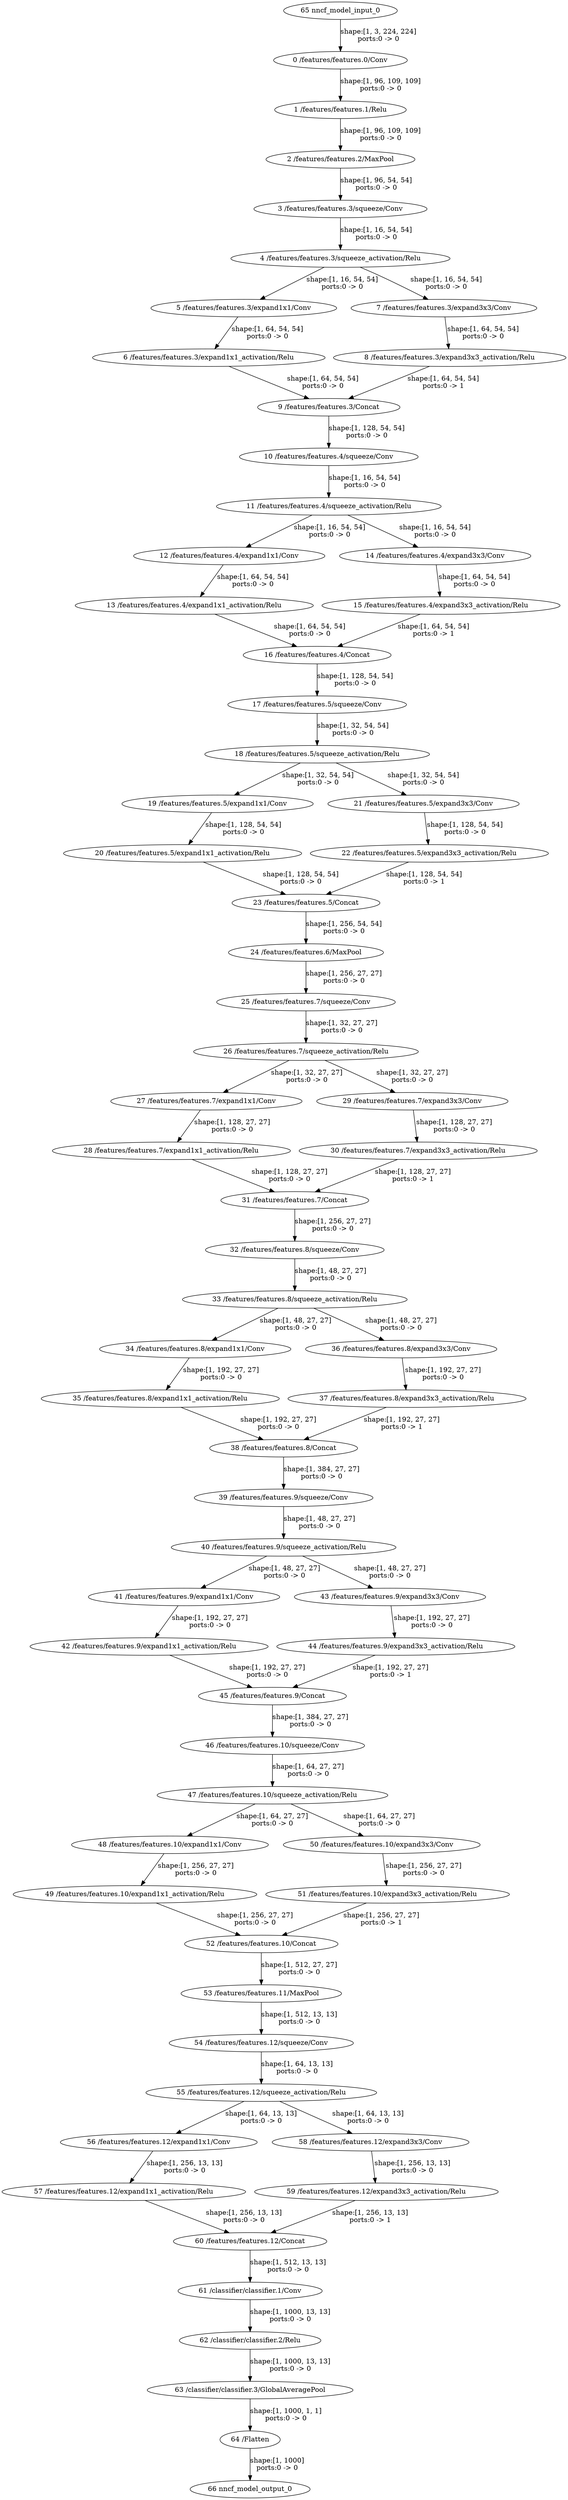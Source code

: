 strict digraph  {
"0 /features/features.0/Conv" [id=0, type=Conv];
"1 /features/features.1/Relu" [id=1, type=Relu];
"2 /features/features.2/MaxPool" [id=2, type=MaxPool];
"3 /features/features.3/squeeze/Conv" [id=3, type=Conv];
"4 /features/features.3/squeeze_activation/Relu" [id=4, type=Relu];
"5 /features/features.3/expand1x1/Conv" [id=5, type=Conv];
"6 /features/features.3/expand1x1_activation/Relu" [id=6, type=Relu];
"7 /features/features.3/expand3x3/Conv" [id=7, type=Conv];
"8 /features/features.3/expand3x3_activation/Relu" [id=8, type=Relu];
"9 /features/features.3/Concat" [id=9, type=Concat];
"10 /features/features.4/squeeze/Conv" [id=10, type=Conv];
"11 /features/features.4/squeeze_activation/Relu" [id=11, type=Relu];
"12 /features/features.4/expand1x1/Conv" [id=12, type=Conv];
"13 /features/features.4/expand1x1_activation/Relu" [id=13, type=Relu];
"14 /features/features.4/expand3x3/Conv" [id=14, type=Conv];
"15 /features/features.4/expand3x3_activation/Relu" [id=15, type=Relu];
"16 /features/features.4/Concat" [id=16, type=Concat];
"17 /features/features.5/squeeze/Conv" [id=17, type=Conv];
"18 /features/features.5/squeeze_activation/Relu" [id=18, type=Relu];
"19 /features/features.5/expand1x1/Conv" [id=19, type=Conv];
"20 /features/features.5/expand1x1_activation/Relu" [id=20, type=Relu];
"21 /features/features.5/expand3x3/Conv" [id=21, type=Conv];
"22 /features/features.5/expand3x3_activation/Relu" [id=22, type=Relu];
"23 /features/features.5/Concat" [id=23, type=Concat];
"24 /features/features.6/MaxPool" [id=24, type=MaxPool];
"25 /features/features.7/squeeze/Conv" [id=25, type=Conv];
"26 /features/features.7/squeeze_activation/Relu" [id=26, type=Relu];
"27 /features/features.7/expand1x1/Conv" [id=27, type=Conv];
"28 /features/features.7/expand1x1_activation/Relu" [id=28, type=Relu];
"29 /features/features.7/expand3x3/Conv" [id=29, type=Conv];
"30 /features/features.7/expand3x3_activation/Relu" [id=30, type=Relu];
"31 /features/features.7/Concat" [id=31, type=Concat];
"32 /features/features.8/squeeze/Conv" [id=32, type=Conv];
"33 /features/features.8/squeeze_activation/Relu" [id=33, type=Relu];
"34 /features/features.8/expand1x1/Conv" [id=34, type=Conv];
"35 /features/features.8/expand1x1_activation/Relu" [id=35, type=Relu];
"36 /features/features.8/expand3x3/Conv" [id=36, type=Conv];
"37 /features/features.8/expand3x3_activation/Relu" [id=37, type=Relu];
"38 /features/features.8/Concat" [id=38, type=Concat];
"39 /features/features.9/squeeze/Conv" [id=39, type=Conv];
"40 /features/features.9/squeeze_activation/Relu" [id=40, type=Relu];
"41 /features/features.9/expand1x1/Conv" [id=41, type=Conv];
"42 /features/features.9/expand1x1_activation/Relu" [id=42, type=Relu];
"43 /features/features.9/expand3x3/Conv" [id=43, type=Conv];
"44 /features/features.9/expand3x3_activation/Relu" [id=44, type=Relu];
"45 /features/features.9/Concat" [id=45, type=Concat];
"46 /features/features.10/squeeze/Conv" [id=46, type=Conv];
"47 /features/features.10/squeeze_activation/Relu" [id=47, type=Relu];
"48 /features/features.10/expand1x1/Conv" [id=48, type=Conv];
"49 /features/features.10/expand1x1_activation/Relu" [id=49, type=Relu];
"50 /features/features.10/expand3x3/Conv" [id=50, type=Conv];
"51 /features/features.10/expand3x3_activation/Relu" [id=51, type=Relu];
"52 /features/features.10/Concat" [id=52, type=Concat];
"53 /features/features.11/MaxPool" [id=53, type=MaxPool];
"54 /features/features.12/squeeze/Conv" [id=54, type=Conv];
"55 /features/features.12/squeeze_activation/Relu" [id=55, type=Relu];
"56 /features/features.12/expand1x1/Conv" [id=56, type=Conv];
"57 /features/features.12/expand1x1_activation/Relu" [id=57, type=Relu];
"58 /features/features.12/expand3x3/Conv" [id=58, type=Conv];
"59 /features/features.12/expand3x3_activation/Relu" [id=59, type=Relu];
"60 /features/features.12/Concat" [id=60, type=Concat];
"61 /classifier/classifier.1/Conv" [id=61, type=Conv];
"62 /classifier/classifier.2/Relu" [id=62, type=Relu];
"63 /classifier/classifier.3/GlobalAveragePool" [id=63, type=GlobalAveragePool];
"64 /Flatten" [id=64, type=Flatten];
"65 nncf_model_input_0" [id=65, type=nncf_model_input];
"66 nncf_model_output_0" [id=66, type=nncf_model_output];
"0 /features/features.0/Conv" -> "1 /features/features.1/Relu"  [label="shape:[1, 96, 109, 109]\nports:0 -> 0", style=solid];
"1 /features/features.1/Relu" -> "2 /features/features.2/MaxPool"  [label="shape:[1, 96, 109, 109]\nports:0 -> 0", style=solid];
"2 /features/features.2/MaxPool" -> "3 /features/features.3/squeeze/Conv"  [label="shape:[1, 96, 54, 54]\nports:0 -> 0", style=solid];
"3 /features/features.3/squeeze/Conv" -> "4 /features/features.3/squeeze_activation/Relu"  [label="shape:[1, 16, 54, 54]\nports:0 -> 0", style=solid];
"4 /features/features.3/squeeze_activation/Relu" -> "5 /features/features.3/expand1x1/Conv"  [label="shape:[1, 16, 54, 54]\nports:0 -> 0", style=solid];
"4 /features/features.3/squeeze_activation/Relu" -> "7 /features/features.3/expand3x3/Conv"  [label="shape:[1, 16, 54, 54]\nports:0 -> 0", style=solid];
"5 /features/features.3/expand1x1/Conv" -> "6 /features/features.3/expand1x1_activation/Relu"  [label="shape:[1, 64, 54, 54]\nports:0 -> 0", style=solid];
"6 /features/features.3/expand1x1_activation/Relu" -> "9 /features/features.3/Concat"  [label="shape:[1, 64, 54, 54]\nports:0 -> 0", style=solid];
"7 /features/features.3/expand3x3/Conv" -> "8 /features/features.3/expand3x3_activation/Relu"  [label="shape:[1, 64, 54, 54]\nports:0 -> 0", style=solid];
"8 /features/features.3/expand3x3_activation/Relu" -> "9 /features/features.3/Concat"  [label="shape:[1, 64, 54, 54]\nports:0 -> 1", style=solid];
"9 /features/features.3/Concat" -> "10 /features/features.4/squeeze/Conv"  [label="shape:[1, 128, 54, 54]\nports:0 -> 0", style=solid];
"10 /features/features.4/squeeze/Conv" -> "11 /features/features.4/squeeze_activation/Relu"  [label="shape:[1, 16, 54, 54]\nports:0 -> 0", style=solid];
"11 /features/features.4/squeeze_activation/Relu" -> "12 /features/features.4/expand1x1/Conv"  [label="shape:[1, 16, 54, 54]\nports:0 -> 0", style=solid];
"11 /features/features.4/squeeze_activation/Relu" -> "14 /features/features.4/expand3x3/Conv"  [label="shape:[1, 16, 54, 54]\nports:0 -> 0", style=solid];
"12 /features/features.4/expand1x1/Conv" -> "13 /features/features.4/expand1x1_activation/Relu"  [label="shape:[1, 64, 54, 54]\nports:0 -> 0", style=solid];
"13 /features/features.4/expand1x1_activation/Relu" -> "16 /features/features.4/Concat"  [label="shape:[1, 64, 54, 54]\nports:0 -> 0", style=solid];
"14 /features/features.4/expand3x3/Conv" -> "15 /features/features.4/expand3x3_activation/Relu"  [label="shape:[1, 64, 54, 54]\nports:0 -> 0", style=solid];
"15 /features/features.4/expand3x3_activation/Relu" -> "16 /features/features.4/Concat"  [label="shape:[1, 64, 54, 54]\nports:0 -> 1", style=solid];
"16 /features/features.4/Concat" -> "17 /features/features.5/squeeze/Conv"  [label="shape:[1, 128, 54, 54]\nports:0 -> 0", style=solid];
"17 /features/features.5/squeeze/Conv" -> "18 /features/features.5/squeeze_activation/Relu"  [label="shape:[1, 32, 54, 54]\nports:0 -> 0", style=solid];
"18 /features/features.5/squeeze_activation/Relu" -> "19 /features/features.5/expand1x1/Conv"  [label="shape:[1, 32, 54, 54]\nports:0 -> 0", style=solid];
"18 /features/features.5/squeeze_activation/Relu" -> "21 /features/features.5/expand3x3/Conv"  [label="shape:[1, 32, 54, 54]\nports:0 -> 0", style=solid];
"19 /features/features.5/expand1x1/Conv" -> "20 /features/features.5/expand1x1_activation/Relu"  [label="shape:[1, 128, 54, 54]\nports:0 -> 0", style=solid];
"20 /features/features.5/expand1x1_activation/Relu" -> "23 /features/features.5/Concat"  [label="shape:[1, 128, 54, 54]\nports:0 -> 0", style=solid];
"21 /features/features.5/expand3x3/Conv" -> "22 /features/features.5/expand3x3_activation/Relu"  [label="shape:[1, 128, 54, 54]\nports:0 -> 0", style=solid];
"22 /features/features.5/expand3x3_activation/Relu" -> "23 /features/features.5/Concat"  [label="shape:[1, 128, 54, 54]\nports:0 -> 1", style=solid];
"23 /features/features.5/Concat" -> "24 /features/features.6/MaxPool"  [label="shape:[1, 256, 54, 54]\nports:0 -> 0", style=solid];
"24 /features/features.6/MaxPool" -> "25 /features/features.7/squeeze/Conv"  [label="shape:[1, 256, 27, 27]\nports:0 -> 0", style=solid];
"25 /features/features.7/squeeze/Conv" -> "26 /features/features.7/squeeze_activation/Relu"  [label="shape:[1, 32, 27, 27]\nports:0 -> 0", style=solid];
"26 /features/features.7/squeeze_activation/Relu" -> "27 /features/features.7/expand1x1/Conv"  [label="shape:[1, 32, 27, 27]\nports:0 -> 0", style=solid];
"26 /features/features.7/squeeze_activation/Relu" -> "29 /features/features.7/expand3x3/Conv"  [label="shape:[1, 32, 27, 27]\nports:0 -> 0", style=solid];
"27 /features/features.7/expand1x1/Conv" -> "28 /features/features.7/expand1x1_activation/Relu"  [label="shape:[1, 128, 27, 27]\nports:0 -> 0", style=solid];
"28 /features/features.7/expand1x1_activation/Relu" -> "31 /features/features.7/Concat"  [label="shape:[1, 128, 27, 27]\nports:0 -> 0", style=solid];
"29 /features/features.7/expand3x3/Conv" -> "30 /features/features.7/expand3x3_activation/Relu"  [label="shape:[1, 128, 27, 27]\nports:0 -> 0", style=solid];
"30 /features/features.7/expand3x3_activation/Relu" -> "31 /features/features.7/Concat"  [label="shape:[1, 128, 27, 27]\nports:0 -> 1", style=solid];
"31 /features/features.7/Concat" -> "32 /features/features.8/squeeze/Conv"  [label="shape:[1, 256, 27, 27]\nports:0 -> 0", style=solid];
"32 /features/features.8/squeeze/Conv" -> "33 /features/features.8/squeeze_activation/Relu"  [label="shape:[1, 48, 27, 27]\nports:0 -> 0", style=solid];
"33 /features/features.8/squeeze_activation/Relu" -> "34 /features/features.8/expand1x1/Conv"  [label="shape:[1, 48, 27, 27]\nports:0 -> 0", style=solid];
"33 /features/features.8/squeeze_activation/Relu" -> "36 /features/features.8/expand3x3/Conv"  [label="shape:[1, 48, 27, 27]\nports:0 -> 0", style=solid];
"34 /features/features.8/expand1x1/Conv" -> "35 /features/features.8/expand1x1_activation/Relu"  [label="shape:[1, 192, 27, 27]\nports:0 -> 0", style=solid];
"35 /features/features.8/expand1x1_activation/Relu" -> "38 /features/features.8/Concat"  [label="shape:[1, 192, 27, 27]\nports:0 -> 0", style=solid];
"36 /features/features.8/expand3x3/Conv" -> "37 /features/features.8/expand3x3_activation/Relu"  [label="shape:[1, 192, 27, 27]\nports:0 -> 0", style=solid];
"37 /features/features.8/expand3x3_activation/Relu" -> "38 /features/features.8/Concat"  [label="shape:[1, 192, 27, 27]\nports:0 -> 1", style=solid];
"38 /features/features.8/Concat" -> "39 /features/features.9/squeeze/Conv"  [label="shape:[1, 384, 27, 27]\nports:0 -> 0", style=solid];
"39 /features/features.9/squeeze/Conv" -> "40 /features/features.9/squeeze_activation/Relu"  [label="shape:[1, 48, 27, 27]\nports:0 -> 0", style=solid];
"40 /features/features.9/squeeze_activation/Relu" -> "41 /features/features.9/expand1x1/Conv"  [label="shape:[1, 48, 27, 27]\nports:0 -> 0", style=solid];
"40 /features/features.9/squeeze_activation/Relu" -> "43 /features/features.9/expand3x3/Conv"  [label="shape:[1, 48, 27, 27]\nports:0 -> 0", style=solid];
"41 /features/features.9/expand1x1/Conv" -> "42 /features/features.9/expand1x1_activation/Relu"  [label="shape:[1, 192, 27, 27]\nports:0 -> 0", style=solid];
"42 /features/features.9/expand1x1_activation/Relu" -> "45 /features/features.9/Concat"  [label="shape:[1, 192, 27, 27]\nports:0 -> 0", style=solid];
"43 /features/features.9/expand3x3/Conv" -> "44 /features/features.9/expand3x3_activation/Relu"  [label="shape:[1, 192, 27, 27]\nports:0 -> 0", style=solid];
"44 /features/features.9/expand3x3_activation/Relu" -> "45 /features/features.9/Concat"  [label="shape:[1, 192, 27, 27]\nports:0 -> 1", style=solid];
"45 /features/features.9/Concat" -> "46 /features/features.10/squeeze/Conv"  [label="shape:[1, 384, 27, 27]\nports:0 -> 0", style=solid];
"46 /features/features.10/squeeze/Conv" -> "47 /features/features.10/squeeze_activation/Relu"  [label="shape:[1, 64, 27, 27]\nports:0 -> 0", style=solid];
"47 /features/features.10/squeeze_activation/Relu" -> "48 /features/features.10/expand1x1/Conv"  [label="shape:[1, 64, 27, 27]\nports:0 -> 0", style=solid];
"47 /features/features.10/squeeze_activation/Relu" -> "50 /features/features.10/expand3x3/Conv"  [label="shape:[1, 64, 27, 27]\nports:0 -> 0", style=solid];
"48 /features/features.10/expand1x1/Conv" -> "49 /features/features.10/expand1x1_activation/Relu"  [label="shape:[1, 256, 27, 27]\nports:0 -> 0", style=solid];
"49 /features/features.10/expand1x1_activation/Relu" -> "52 /features/features.10/Concat"  [label="shape:[1, 256, 27, 27]\nports:0 -> 0", style=solid];
"50 /features/features.10/expand3x3/Conv" -> "51 /features/features.10/expand3x3_activation/Relu"  [label="shape:[1, 256, 27, 27]\nports:0 -> 0", style=solid];
"51 /features/features.10/expand3x3_activation/Relu" -> "52 /features/features.10/Concat"  [label="shape:[1, 256, 27, 27]\nports:0 -> 1", style=solid];
"52 /features/features.10/Concat" -> "53 /features/features.11/MaxPool"  [label="shape:[1, 512, 27, 27]\nports:0 -> 0", style=solid];
"53 /features/features.11/MaxPool" -> "54 /features/features.12/squeeze/Conv"  [label="shape:[1, 512, 13, 13]\nports:0 -> 0", style=solid];
"54 /features/features.12/squeeze/Conv" -> "55 /features/features.12/squeeze_activation/Relu"  [label="shape:[1, 64, 13, 13]\nports:0 -> 0", style=solid];
"55 /features/features.12/squeeze_activation/Relu" -> "56 /features/features.12/expand1x1/Conv"  [label="shape:[1, 64, 13, 13]\nports:0 -> 0", style=solid];
"55 /features/features.12/squeeze_activation/Relu" -> "58 /features/features.12/expand3x3/Conv"  [label="shape:[1, 64, 13, 13]\nports:0 -> 0", style=solid];
"56 /features/features.12/expand1x1/Conv" -> "57 /features/features.12/expand1x1_activation/Relu"  [label="shape:[1, 256, 13, 13]\nports:0 -> 0", style=solid];
"57 /features/features.12/expand1x1_activation/Relu" -> "60 /features/features.12/Concat"  [label="shape:[1, 256, 13, 13]\nports:0 -> 0", style=solid];
"58 /features/features.12/expand3x3/Conv" -> "59 /features/features.12/expand3x3_activation/Relu"  [label="shape:[1, 256, 13, 13]\nports:0 -> 0", style=solid];
"59 /features/features.12/expand3x3_activation/Relu" -> "60 /features/features.12/Concat"  [label="shape:[1, 256, 13, 13]\nports:0 -> 1", style=solid];
"60 /features/features.12/Concat" -> "61 /classifier/classifier.1/Conv"  [label="shape:[1, 512, 13, 13]\nports:0 -> 0", style=solid];
"61 /classifier/classifier.1/Conv" -> "62 /classifier/classifier.2/Relu"  [label="shape:[1, 1000, 13, 13]\nports:0 -> 0", style=solid];
"62 /classifier/classifier.2/Relu" -> "63 /classifier/classifier.3/GlobalAveragePool"  [label="shape:[1, 1000, 13, 13]\nports:0 -> 0", style=solid];
"63 /classifier/classifier.3/GlobalAveragePool" -> "64 /Flatten"  [label="shape:[1, 1000, 1, 1]\nports:0 -> 0", style=solid];
"64 /Flatten" -> "66 nncf_model_output_0"  [label="shape:[1, 1000]\nports:0 -> 0", style=solid];
"65 nncf_model_input_0" -> "0 /features/features.0/Conv"  [label="shape:[1, 3, 224, 224]\nports:0 -> 0", style=solid];
}
